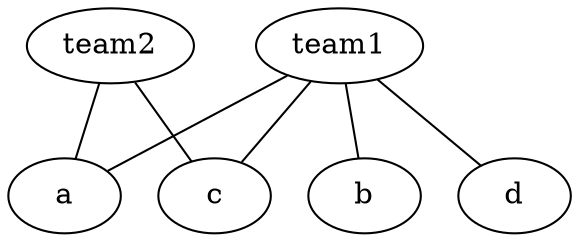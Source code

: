 graph G{
  /* node */
  "team1"; "team2";
  a; b; c; d;
  
  {rank = same; "team1"; "team2"}
  {rank = same; a; b; c; d;}
  
  "team1" -- a;
  "team1" -- b;
  "team1" -- c;
  "team1" -- d;
  
  "team2" -- a;
  "team2" -- c;
}